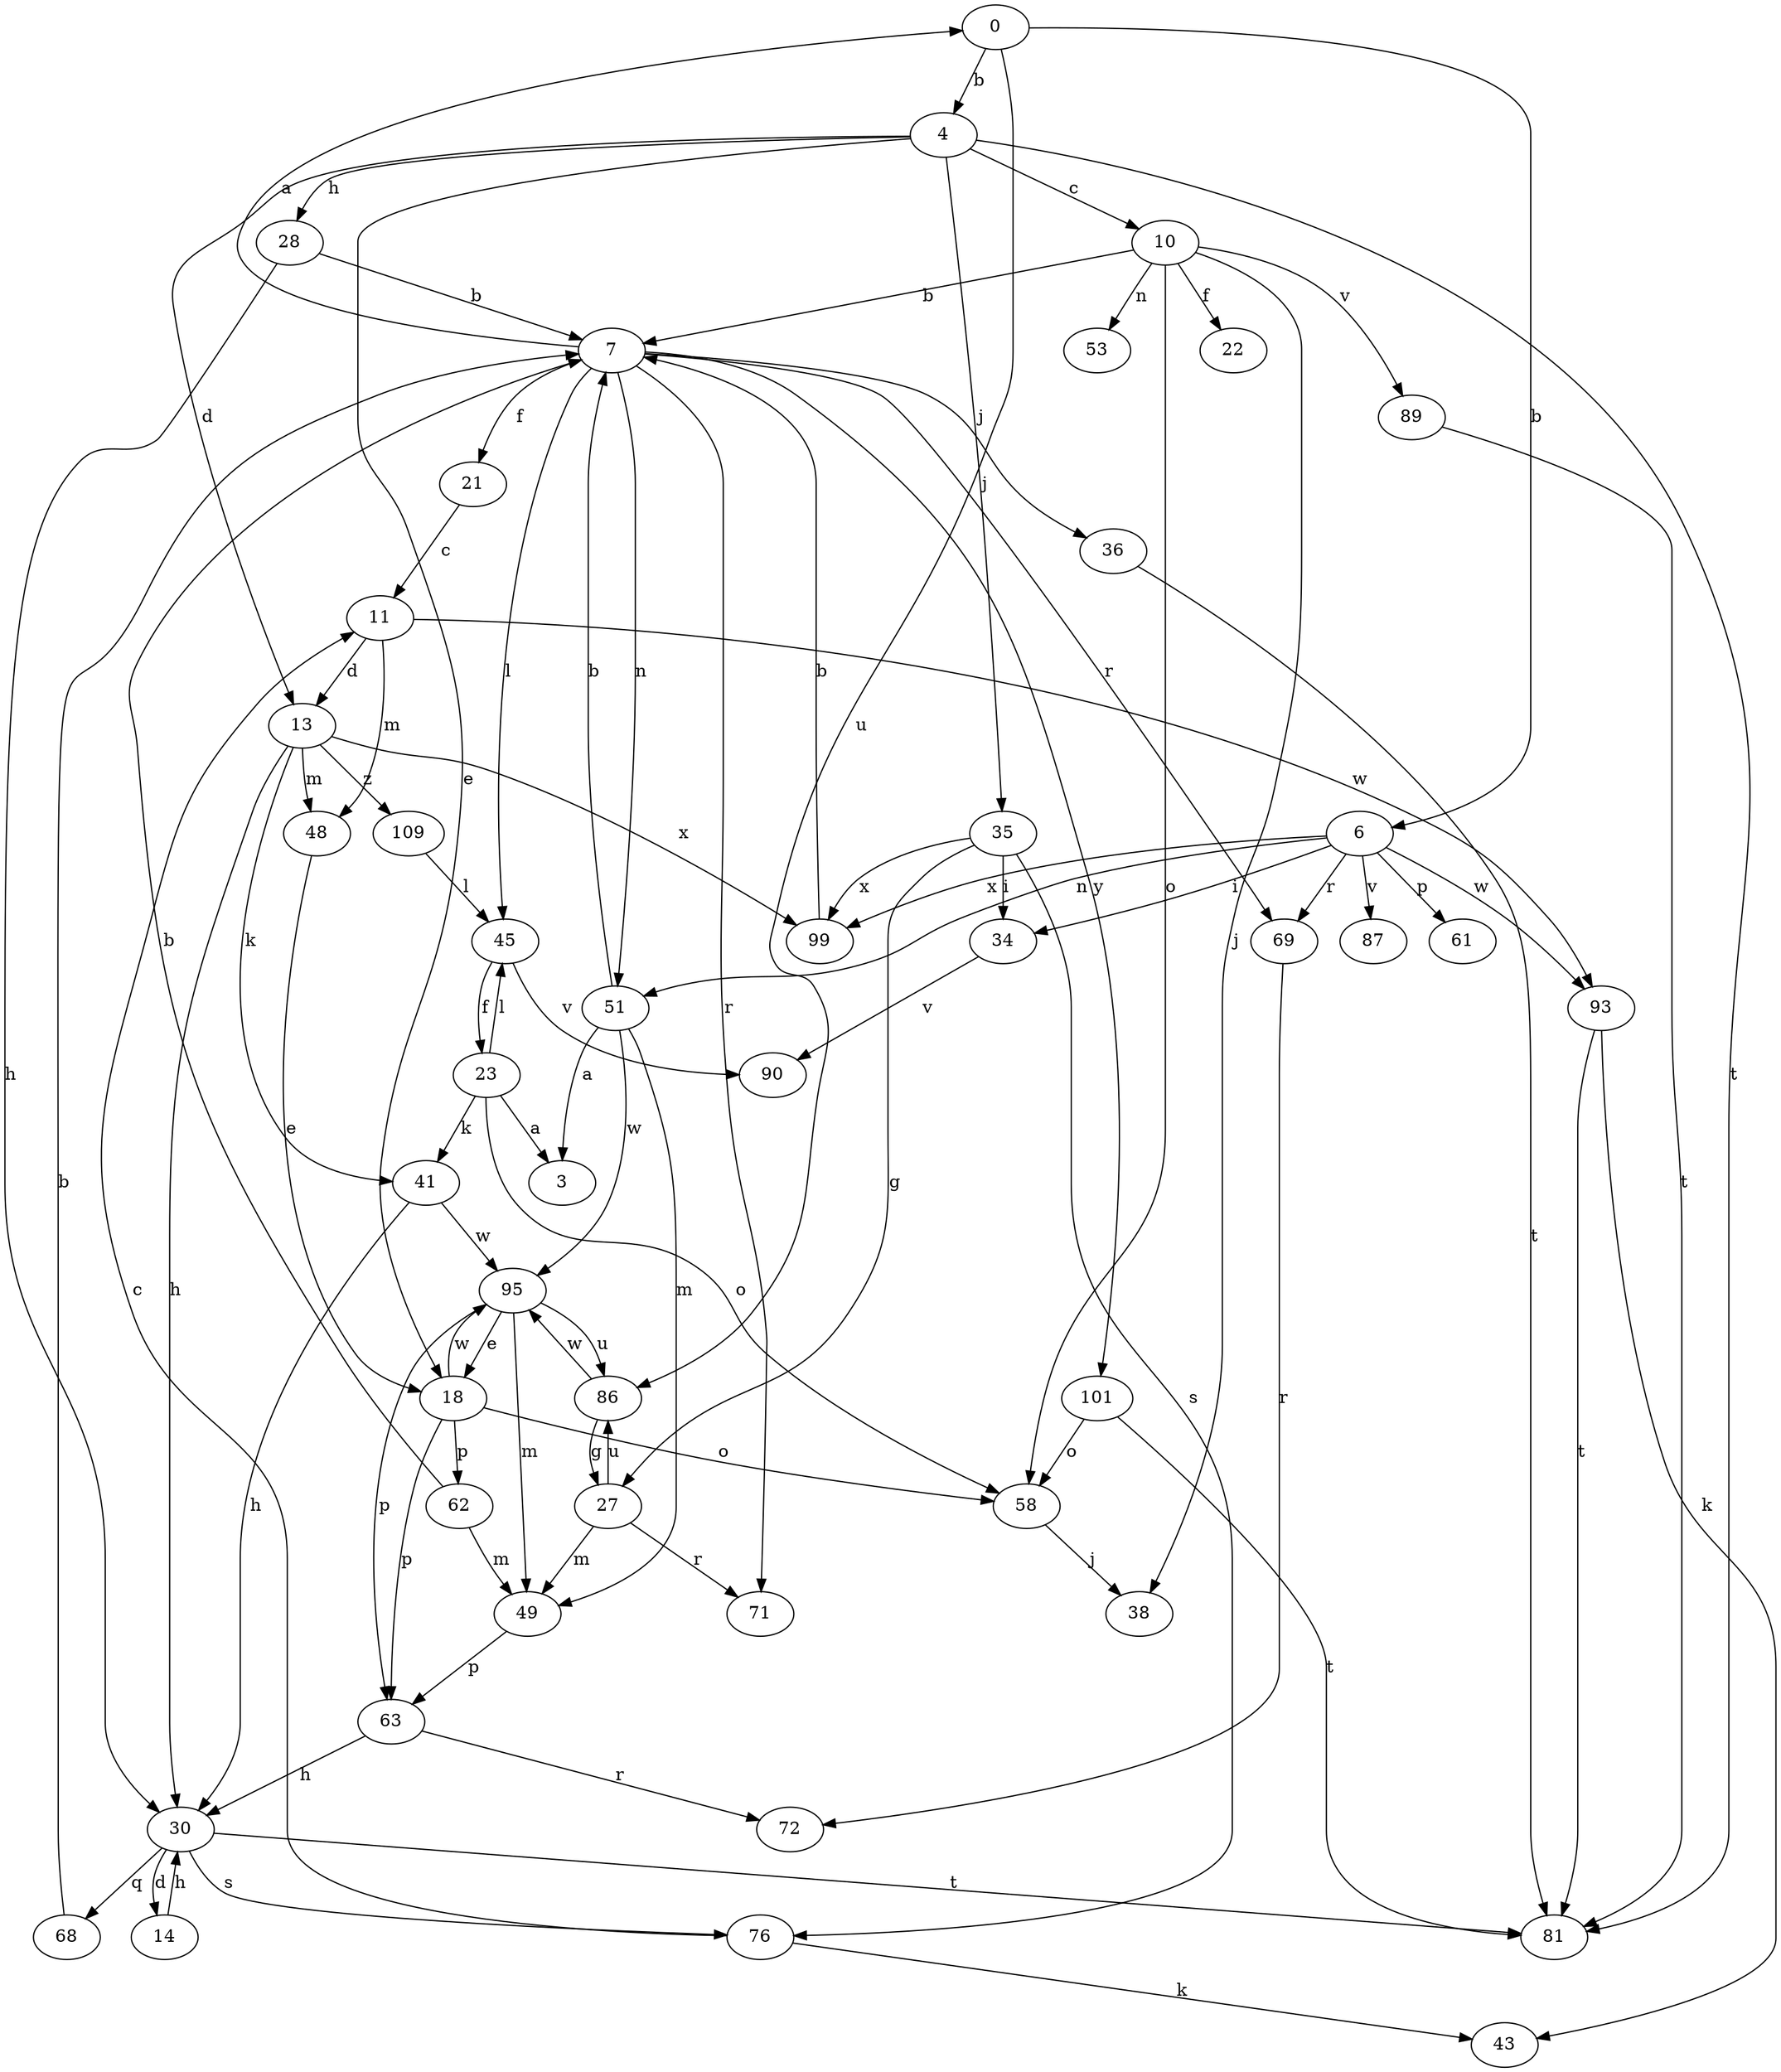 strict digraph  {
0;
3;
4;
6;
7;
10;
11;
13;
14;
18;
21;
22;
23;
27;
28;
30;
34;
35;
36;
38;
41;
43;
45;
48;
49;
51;
53;
58;
61;
62;
63;
68;
69;
71;
72;
76;
81;
86;
87;
89;
90;
93;
95;
99;
101;
109;
0 -> 4  [label=b];
0 -> 6  [label=b];
0 -> 86  [label=u];
4 -> 10  [label=c];
4 -> 13  [label=d];
4 -> 18  [label=e];
4 -> 28  [label=h];
4 -> 35  [label=j];
4 -> 81  [label=t];
6 -> 34  [label=i];
6 -> 51  [label=n];
6 -> 61  [label=p];
6 -> 69  [label=r];
6 -> 87  [label=v];
6 -> 93  [label=w];
6 -> 99  [label=x];
7 -> 0  [label=a];
7 -> 21  [label=f];
7 -> 36  [label=j];
7 -> 45  [label=l];
7 -> 51  [label=n];
7 -> 69  [label=r];
7 -> 71  [label=r];
7 -> 101  [label=y];
10 -> 7  [label=b];
10 -> 22  [label=f];
10 -> 38  [label=j];
10 -> 53  [label=n];
10 -> 58  [label=o];
10 -> 89  [label=v];
11 -> 13  [label=d];
11 -> 48  [label=m];
11 -> 93  [label=w];
13 -> 30  [label=h];
13 -> 41  [label=k];
13 -> 48  [label=m];
13 -> 99  [label=x];
13 -> 109  [label=z];
14 -> 30  [label=h];
18 -> 58  [label=o];
18 -> 62  [label=p];
18 -> 63  [label=p];
18 -> 95  [label=w];
21 -> 11  [label=c];
23 -> 3  [label=a];
23 -> 41  [label=k];
23 -> 45  [label=l];
23 -> 58  [label=o];
27 -> 49  [label=m];
27 -> 71  [label=r];
27 -> 86  [label=u];
28 -> 7  [label=b];
28 -> 30  [label=h];
30 -> 14  [label=d];
30 -> 68  [label=q];
30 -> 76  [label=s];
30 -> 81  [label=t];
34 -> 90  [label=v];
35 -> 27  [label=g];
35 -> 34  [label=i];
35 -> 76  [label=s];
35 -> 99  [label=x];
36 -> 81  [label=t];
41 -> 30  [label=h];
41 -> 95  [label=w];
45 -> 23  [label=f];
45 -> 90  [label=v];
48 -> 18  [label=e];
49 -> 63  [label=p];
51 -> 3  [label=a];
51 -> 7  [label=b];
51 -> 49  [label=m];
51 -> 95  [label=w];
58 -> 38  [label=j];
62 -> 7  [label=b];
62 -> 49  [label=m];
63 -> 30  [label=h];
63 -> 72  [label=r];
68 -> 7  [label=b];
69 -> 72  [label=r];
76 -> 11  [label=c];
76 -> 43  [label=k];
86 -> 27  [label=g];
86 -> 95  [label=w];
89 -> 81  [label=t];
93 -> 43  [label=k];
93 -> 81  [label=t];
95 -> 18  [label=e];
95 -> 49  [label=m];
95 -> 63  [label=p];
95 -> 86  [label=u];
99 -> 7  [label=b];
101 -> 58  [label=o];
101 -> 81  [label=t];
109 -> 45  [label=l];
}
